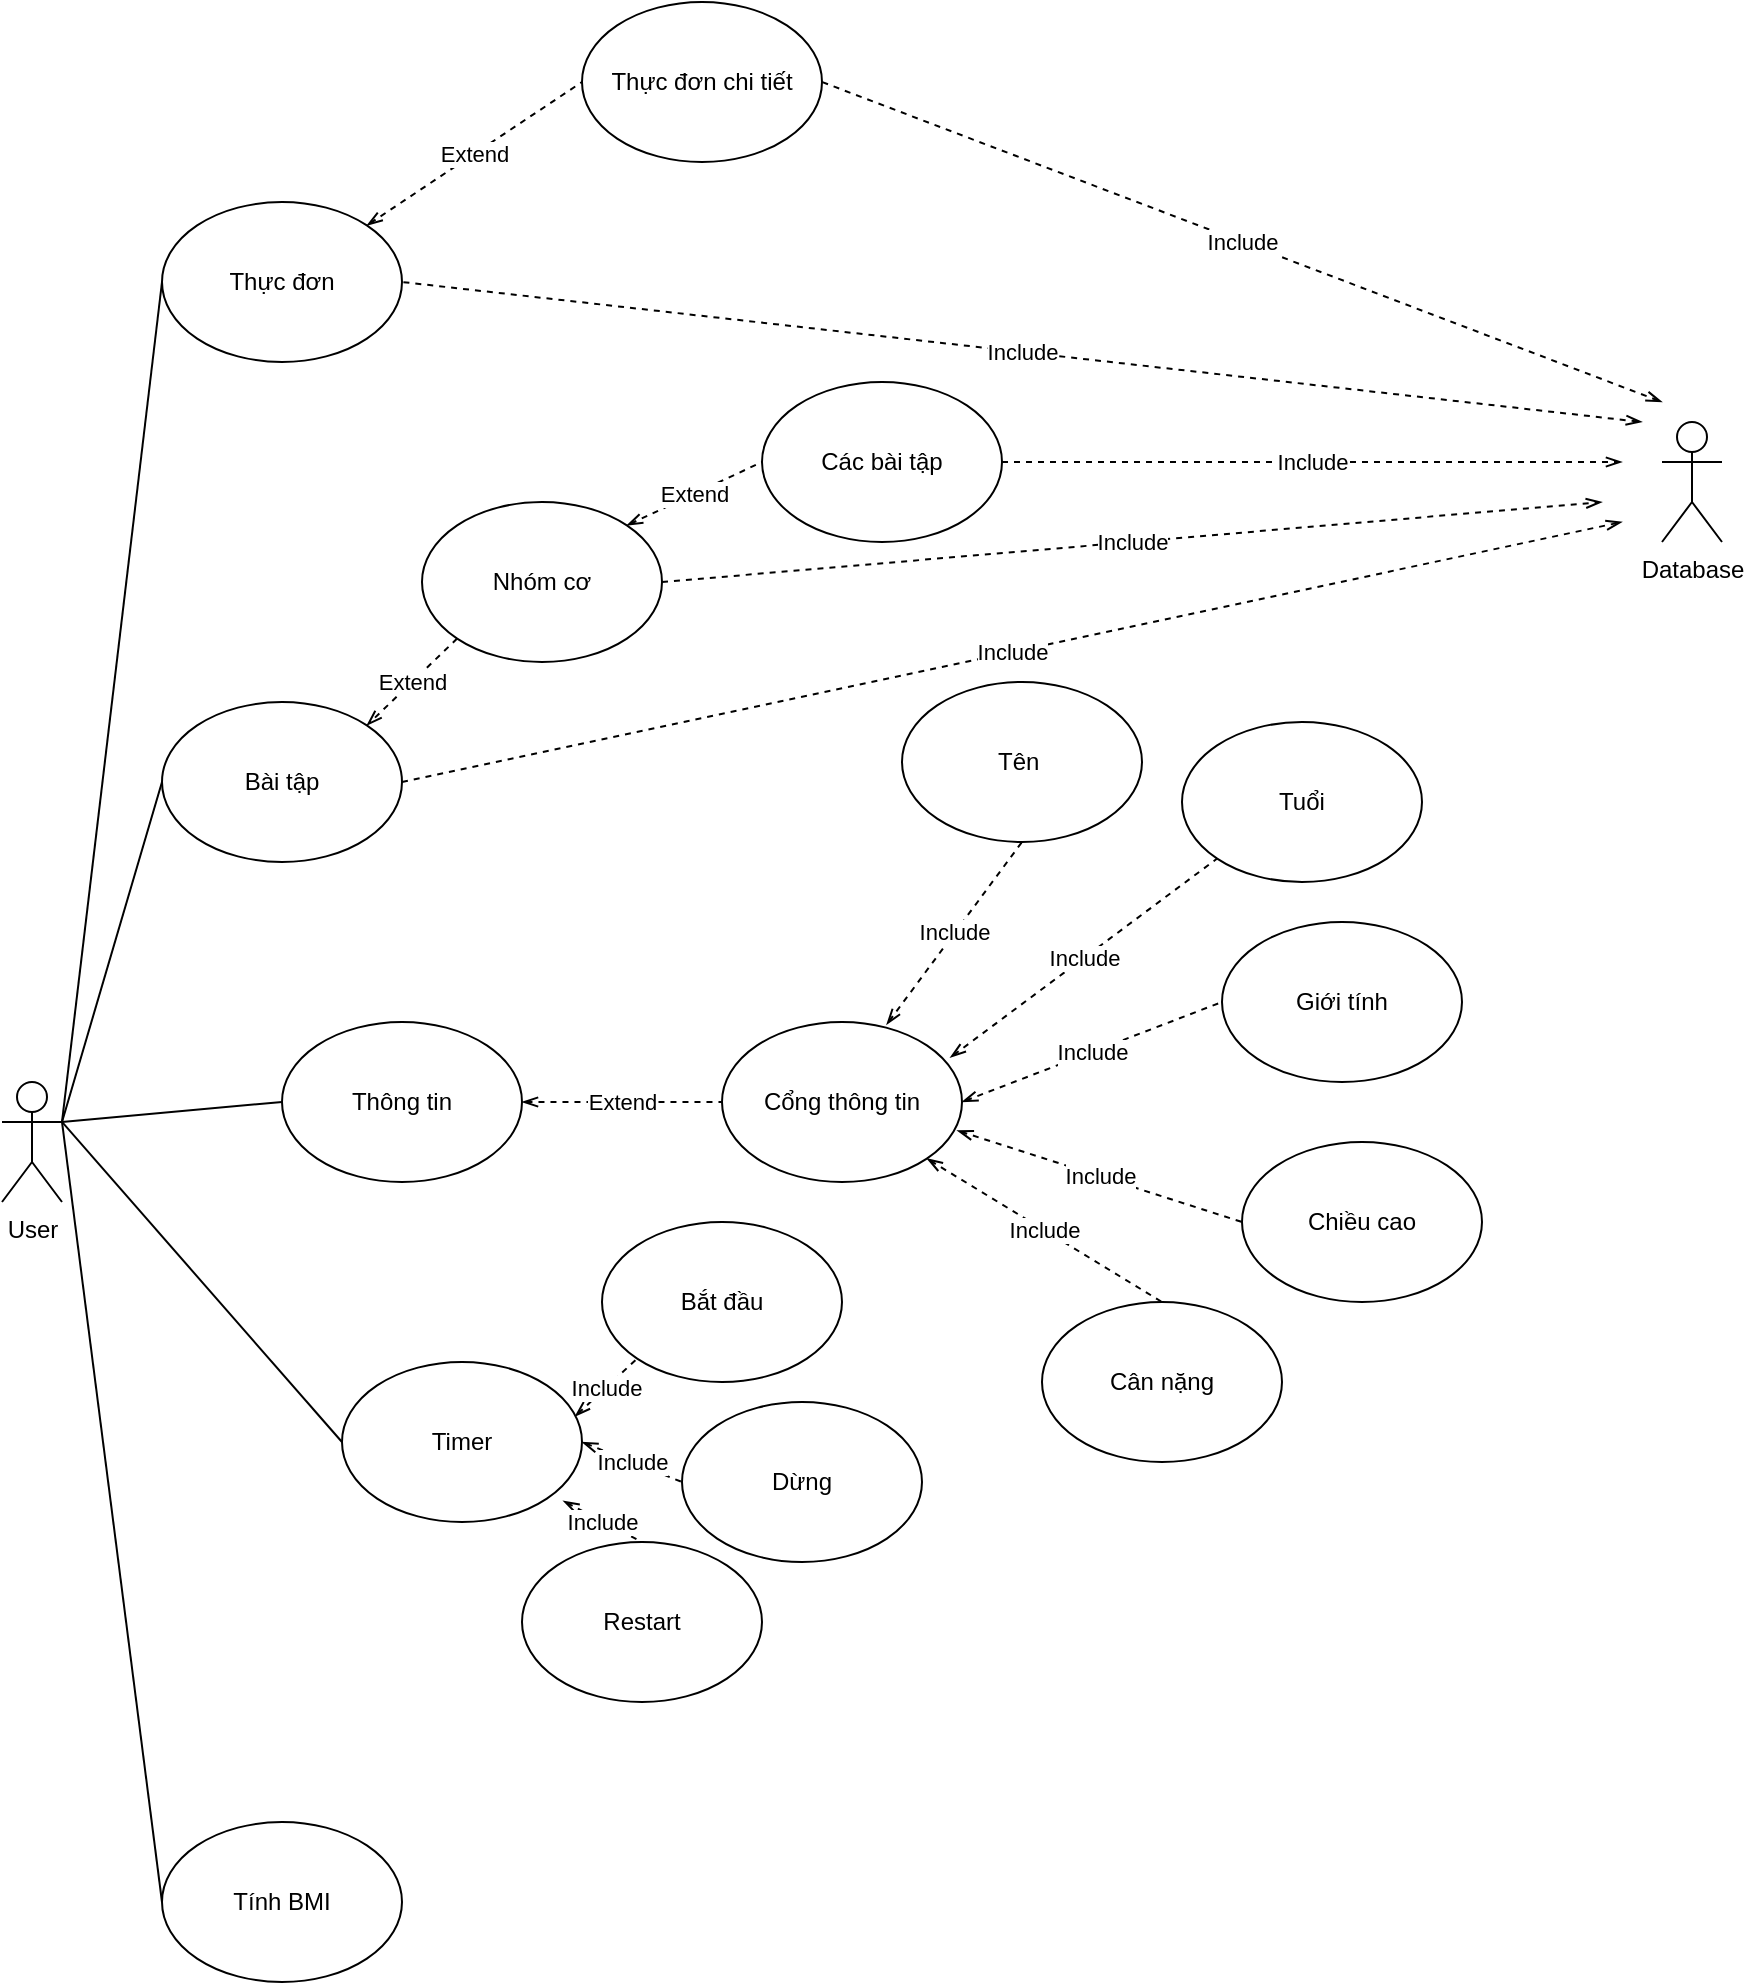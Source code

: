 <mxfile version="12.4.3" type="device" pages="1"><diagram id="TTuhqvIq1Rz83n6tGqDk" name="Page-1"><mxGraphModel dx="1054" dy="1728" grid="1" gridSize="10" guides="1" tooltips="1" connect="1" arrows="1" fold="1" page="1" pageScale="1" pageWidth="827" pageHeight="1169" math="0" shadow="0"><root><mxCell id="0"/><mxCell id="1" parent="0"/><mxCell id="OI9RNT_o0ypl_rlUgOqF-3" style="rounded=0;orthogonalLoop=1;jettySize=auto;html=1;exitX=1;exitY=0.333;exitDx=0;exitDy=0;exitPerimeter=0;entryX=0;entryY=0.5;entryDx=0;entryDy=0;endArrow=none;endFill=0;" parent="1" source="OI9RNT_o0ypl_rlUgOqF-1" target="OI9RNT_o0ypl_rlUgOqF-2" edge="1"><mxGeometry relative="1" as="geometry"/></mxCell><mxCell id="OI9RNT_o0ypl_rlUgOqF-20" style="edgeStyle=none;rounded=0;orthogonalLoop=1;jettySize=auto;html=1;exitX=1;exitY=0.333;exitDx=0;exitDy=0;exitPerimeter=0;entryX=0;entryY=0.5;entryDx=0;entryDy=0;endArrow=none;endFill=0;" parent="1" source="OI9RNT_o0ypl_rlUgOqF-1" target="OI9RNT_o0ypl_rlUgOqF-19" edge="1"><mxGeometry relative="1" as="geometry"/></mxCell><mxCell id="OI9RNT_o0ypl_rlUgOqF-40" style="edgeStyle=none;rounded=0;orthogonalLoop=1;jettySize=auto;html=1;exitX=1;exitY=0.333;exitDx=0;exitDy=0;exitPerimeter=0;entryX=0;entryY=0.5;entryDx=0;entryDy=0;endArrow=none;endFill=0;" parent="1" source="OI9RNT_o0ypl_rlUgOqF-1" target="OI9RNT_o0ypl_rlUgOqF-39" edge="1"><mxGeometry relative="1" as="geometry"/></mxCell><mxCell id="OI9RNT_o0ypl_rlUgOqF-45" style="edgeStyle=none;rounded=0;orthogonalLoop=1;jettySize=auto;html=1;exitX=1;exitY=0.333;exitDx=0;exitDy=0;exitPerimeter=0;entryX=0;entryY=0.5;entryDx=0;entryDy=0;endArrow=none;endFill=0;" parent="1" source="OI9RNT_o0ypl_rlUgOqF-1" target="OI9RNT_o0ypl_rlUgOqF-44" edge="1"><mxGeometry relative="1" as="geometry"/></mxCell><mxCell id="OI9RNT_o0ypl_rlUgOqF-48" style="edgeStyle=none;rounded=0;orthogonalLoop=1;jettySize=auto;html=1;exitX=1;exitY=0.333;exitDx=0;exitDy=0;exitPerimeter=0;entryX=0;entryY=0.5;entryDx=0;entryDy=0;endArrow=none;endFill=0;" parent="1" source="OI9RNT_o0ypl_rlUgOqF-1" target="OI9RNT_o0ypl_rlUgOqF-14" edge="1"><mxGeometry relative="1" as="geometry"><mxPoint x="290" y="380" as="targetPoint"/></mxGeometry></mxCell><mxCell id="OI9RNT_o0ypl_rlUgOqF-1" value="User" style="shape=umlActor;verticalLabelPosition=bottom;labelBackgroundColor=#ffffff;verticalAlign=top;html=1;outlineConnect=0;" parent="1" vertex="1"><mxGeometry x="180" y="220" width="30" height="60" as="geometry"/></mxCell><mxCell id="OI9RNT_o0ypl_rlUgOqF-24" value="Include" style="edgeStyle=none;rounded=0;orthogonalLoop=1;jettySize=auto;html=1;exitX=1;exitY=0.5;exitDx=0;exitDy=0;endArrow=openThin;endFill=0;dashed=1;" parent="1" source="OI9RNT_o0ypl_rlUgOqF-2" edge="1"><mxGeometry relative="1" as="geometry"><mxPoint x="990" y="-60" as="targetPoint"/></mxGeometry></mxCell><mxCell id="OI9RNT_o0ypl_rlUgOqF-37" value="Extend" style="edgeStyle=none;rounded=0;orthogonalLoop=1;jettySize=auto;html=1;exitX=0;exitY=1;exitDx=0;exitDy=0;endArrow=openThin;endFill=0;entryX=1;entryY=0;entryDx=0;entryDy=0;dashed=1;" parent="1" source="OI9RNT_o0ypl_rlUgOqF-4" target="OI9RNT_o0ypl_rlUgOqF-2" edge="1"><mxGeometry relative="1" as="geometry"><mxPoint x="350" y="10" as="targetPoint"/></mxGeometry></mxCell><mxCell id="OI9RNT_o0ypl_rlUgOqF-2" value="Bài tập" style="ellipse;whiteSpace=wrap;html=1;" parent="1" vertex="1"><mxGeometry x="260" y="30" width="120" height="80" as="geometry"/></mxCell><mxCell id="OI9RNT_o0ypl_rlUgOqF-38" value="Extend" style="edgeStyle=none;rounded=0;orthogonalLoop=1;jettySize=auto;html=1;exitX=1;exitY=0;exitDx=0;exitDy=0;entryX=0;entryY=0.5;entryDx=0;entryDy=0;endArrow=none;endFill=0;startArrow=openThin;startFill=0;dashed=1;" parent="1" source="OI9RNT_o0ypl_rlUgOqF-4" target="OI9RNT_o0ypl_rlUgOqF-5" edge="1"><mxGeometry relative="1" as="geometry"/></mxCell><mxCell id="OI9RNT_o0ypl_rlUgOqF-42" value="Include" style="edgeStyle=none;rounded=0;orthogonalLoop=1;jettySize=auto;html=1;exitX=1;exitY=0.5;exitDx=0;exitDy=0;endArrow=openThin;endFill=0;dashed=1;" parent="1" source="OI9RNT_o0ypl_rlUgOqF-4" edge="1"><mxGeometry relative="1" as="geometry"><mxPoint x="980" y="-70" as="targetPoint"/></mxGeometry></mxCell><mxCell id="OI9RNT_o0ypl_rlUgOqF-4" value="Nhóm cơ" style="ellipse;whiteSpace=wrap;html=1;" parent="1" vertex="1"><mxGeometry x="390" y="-70" width="120" height="80" as="geometry"/></mxCell><mxCell id="OI9RNT_o0ypl_rlUgOqF-43" value="Include" style="edgeStyle=none;rounded=0;orthogonalLoop=1;jettySize=auto;html=1;exitX=1;exitY=0.5;exitDx=0;exitDy=0;endArrow=openThin;endFill=0;dashed=1;" parent="1" source="OI9RNT_o0ypl_rlUgOqF-5" edge="1"><mxGeometry relative="1" as="geometry"><mxPoint x="990" y="-90" as="targetPoint"/></mxGeometry></mxCell><mxCell id="OI9RNT_o0ypl_rlUgOqF-5" value="Các bài tập" style="ellipse;whiteSpace=wrap;html=1;" parent="1" vertex="1"><mxGeometry x="560" y="-130" width="120" height="80" as="geometry"/></mxCell><mxCell id="OI9RNT_o0ypl_rlUgOqF-32" value="Include" style="edgeStyle=none;rounded=0;orthogonalLoop=1;jettySize=auto;html=1;exitX=0.686;exitY=0.016;exitDx=0;exitDy=0;entryX=0.5;entryY=1;entryDx=0;entryDy=0;endArrow=none;endFill=0;exitPerimeter=0;dashed=1;startArrow=openThin;startFill=0;" parent="1" source="OI9RNT_o0ypl_rlUgOqF-6" target="OI9RNT_o0ypl_rlUgOqF-8" edge="1"><mxGeometry relative="1" as="geometry"/></mxCell><mxCell id="OI9RNT_o0ypl_rlUgOqF-33" value="Include" style="edgeStyle=none;rounded=0;orthogonalLoop=1;jettySize=auto;html=1;exitX=0.951;exitY=0.222;exitDx=0;exitDy=0;entryX=0;entryY=1;entryDx=0;entryDy=0;endArrow=none;endFill=0;exitPerimeter=0;dashed=1;startArrow=openThin;startFill=0;" parent="1" source="OI9RNT_o0ypl_rlUgOqF-6" target="OI9RNT_o0ypl_rlUgOqF-9" edge="1"><mxGeometry relative="1" as="geometry"/></mxCell><mxCell id="OI9RNT_o0ypl_rlUgOqF-34" value="Include" style="edgeStyle=none;rounded=0;orthogonalLoop=1;jettySize=auto;html=1;exitX=1;exitY=0.5;exitDx=0;exitDy=0;entryX=0;entryY=0.5;entryDx=0;entryDy=0;endArrow=none;endFill=0;dashed=1;startArrow=openThin;startFill=0;" parent="1" source="OI9RNT_o0ypl_rlUgOqF-6" target="OI9RNT_o0ypl_rlUgOqF-10" edge="1"><mxGeometry relative="1" as="geometry"/></mxCell><mxCell id="OI9RNT_o0ypl_rlUgOqF-35" value="Include" style="edgeStyle=none;rounded=0;orthogonalLoop=1;jettySize=auto;html=1;exitX=0.98;exitY=0.678;exitDx=0;exitDy=0;entryX=0;entryY=0.5;entryDx=0;entryDy=0;endArrow=none;endFill=0;exitPerimeter=0;dashed=1;startArrow=openThin;startFill=0;" parent="1" source="OI9RNT_o0ypl_rlUgOqF-6" target="OI9RNT_o0ypl_rlUgOqF-11" edge="1"><mxGeometry relative="1" as="geometry"/></mxCell><mxCell id="OI9RNT_o0ypl_rlUgOqF-36" value="Include" style="edgeStyle=none;rounded=0;orthogonalLoop=1;jettySize=auto;html=1;exitX=1;exitY=1;exitDx=0;exitDy=0;entryX=0.5;entryY=0;entryDx=0;entryDy=0;endArrow=none;endFill=0;dashed=1;startArrow=openThin;startFill=0;" parent="1" source="OI9RNT_o0ypl_rlUgOqF-6" target="OI9RNT_o0ypl_rlUgOqF-12" edge="1"><mxGeometry relative="1" as="geometry"/></mxCell><mxCell id="OI9RNT_o0ypl_rlUgOqF-6" value="Cổng thông tin" style="ellipse;whiteSpace=wrap;html=1;" parent="1" vertex="1"><mxGeometry x="540" y="190" width="120" height="80" as="geometry"/></mxCell><mxCell id="OI9RNT_o0ypl_rlUgOqF-8" value="Tên&amp;nbsp;" style="ellipse;whiteSpace=wrap;html=1;" parent="1" vertex="1"><mxGeometry x="630" y="20" width="120" height="80" as="geometry"/></mxCell><mxCell id="OI9RNT_o0ypl_rlUgOqF-9" value="Tuổi" style="ellipse;whiteSpace=wrap;html=1;" parent="1" vertex="1"><mxGeometry x="770" y="40" width="120" height="80" as="geometry"/></mxCell><mxCell id="OI9RNT_o0ypl_rlUgOqF-10" value="Giới tính" style="ellipse;whiteSpace=wrap;html=1;" parent="1" vertex="1"><mxGeometry x="790" y="140" width="120" height="80" as="geometry"/></mxCell><mxCell id="OI9RNT_o0ypl_rlUgOqF-11" value="Chiều cao" style="ellipse;whiteSpace=wrap;html=1;" parent="1" vertex="1"><mxGeometry x="800" y="250" width="120" height="80" as="geometry"/></mxCell><mxCell id="OI9RNT_o0ypl_rlUgOqF-12" value="Cân nặng" style="ellipse;whiteSpace=wrap;html=1;" parent="1" vertex="1"><mxGeometry x="700" y="330" width="120" height="80" as="geometry"/></mxCell><mxCell id="OI9RNT_o0ypl_rlUgOqF-29" value="Include" style="edgeStyle=none;rounded=0;orthogonalLoop=1;jettySize=auto;html=1;exitX=0.971;exitY=0.34;exitDx=0;exitDy=0;entryX=0;entryY=1;entryDx=0;entryDy=0;endArrow=none;endFill=0;exitPerimeter=0;dashed=1;startArrow=openThin;startFill=0;" parent="1" source="OI9RNT_o0ypl_rlUgOqF-14" target="OI9RNT_o0ypl_rlUgOqF-16" edge="1"><mxGeometry relative="1" as="geometry"/></mxCell><mxCell id="OI9RNT_o0ypl_rlUgOqF-30" value="Include" style="edgeStyle=none;rounded=0;orthogonalLoop=1;jettySize=auto;html=1;exitX=1;exitY=0.5;exitDx=0;exitDy=0;entryX=0;entryY=0.5;entryDx=0;entryDy=0;endArrow=none;endFill=0;dashed=1;startArrow=openThin;startFill=0;" parent="1" source="OI9RNT_o0ypl_rlUgOqF-14" target="OI9RNT_o0ypl_rlUgOqF-17" edge="1"><mxGeometry relative="1" as="geometry"/></mxCell><mxCell id="OI9RNT_o0ypl_rlUgOqF-31" value="Include" style="edgeStyle=none;rounded=0;orthogonalLoop=1;jettySize=auto;html=1;exitX=0.922;exitY=0.869;exitDx=0;exitDy=0;entryX=0.5;entryY=0;entryDx=0;entryDy=0;endArrow=none;endFill=0;exitPerimeter=0;dashed=1;startArrow=openThin;startFill=0;" parent="1" source="OI9RNT_o0ypl_rlUgOqF-14" target="OI9RNT_o0ypl_rlUgOqF-18" edge="1"><mxGeometry relative="1" as="geometry"/></mxCell><mxCell id="OI9RNT_o0ypl_rlUgOqF-14" value="Timer" style="ellipse;whiteSpace=wrap;html=1;" parent="1" vertex="1"><mxGeometry x="350" y="360" width="120" height="80" as="geometry"/></mxCell><mxCell id="OI9RNT_o0ypl_rlUgOqF-16" value="Bắt đầu" style="ellipse;whiteSpace=wrap;html=1;" parent="1" vertex="1"><mxGeometry x="480" y="290" width="120" height="80" as="geometry"/></mxCell><mxCell id="OI9RNT_o0ypl_rlUgOqF-17" value="Dừng" style="ellipse;whiteSpace=wrap;html=1;" parent="1" vertex="1"><mxGeometry x="520" y="380" width="120" height="80" as="geometry"/></mxCell><mxCell id="OI9RNT_o0ypl_rlUgOqF-18" value="Restart" style="ellipse;whiteSpace=wrap;html=1;" parent="1" vertex="1"><mxGeometry x="440" y="450" width="120" height="80" as="geometry"/></mxCell><mxCell id="OI9RNT_o0ypl_rlUgOqF-19" value="Tính BMI" style="ellipse;whiteSpace=wrap;html=1;" parent="1" vertex="1"><mxGeometry x="260" y="590" width="120" height="80" as="geometry"/></mxCell><mxCell id="OI9RNT_o0ypl_rlUgOqF-41" value="Include" style="edgeStyle=none;rounded=0;orthogonalLoop=1;jettySize=auto;html=1;entryX=1;entryY=0.5;entryDx=0;entryDy=0;endArrow=none;endFill=0;startArrow=openThin;startFill=0;dashed=1;" parent="1" target="OI9RNT_o0ypl_rlUgOqF-39" edge="1"><mxGeometry relative="1" as="geometry"><mxPoint x="1000" y="-110" as="sourcePoint"/></mxGeometry></mxCell><mxCell id="OI9RNT_o0ypl_rlUgOqF-21" value="Database&lt;br&gt;" style="shape=umlActor;verticalLabelPosition=bottom;labelBackgroundColor=#ffffff;verticalAlign=top;html=1;outlineConnect=0;" parent="1" vertex="1"><mxGeometry x="1010" y="-110" width="30" height="60" as="geometry"/></mxCell><mxCell id="OI9RNT_o0ypl_rlUgOqF-39" value="Thực đơn" style="ellipse;whiteSpace=wrap;html=1;" parent="1" vertex="1"><mxGeometry x="260" y="-220" width="120" height="80" as="geometry"/></mxCell><mxCell id="OI9RNT_o0ypl_rlUgOqF-46" value="Extend" style="edgeStyle=none;rounded=0;orthogonalLoop=1;jettySize=auto;html=1;exitX=1;exitY=0.5;exitDx=0;exitDy=0;entryX=0;entryY=0.5;entryDx=0;entryDy=0;endArrow=none;endFill=0;startArrow=openThin;startFill=0;dashed=1;" parent="1" source="OI9RNT_o0ypl_rlUgOqF-44" target="OI9RNT_o0ypl_rlUgOqF-6" edge="1"><mxGeometry relative="1" as="geometry"/></mxCell><mxCell id="OI9RNT_o0ypl_rlUgOqF-44" value="Thông tin" style="ellipse;whiteSpace=wrap;html=1;" parent="1" vertex="1"><mxGeometry x="320" y="190" width="120" height="80" as="geometry"/></mxCell><mxCell id="OI9RNT_o0ypl_rlUgOqF-53" value="Thực đơn chi tiết" style="ellipse;whiteSpace=wrap;html=1;" parent="1" vertex="1"><mxGeometry x="470" y="-320" width="120" height="80" as="geometry"/></mxCell><mxCell id="OI9RNT_o0ypl_rlUgOqF-54" value="Extend" style="edgeStyle=none;rounded=0;orthogonalLoop=1;jettySize=auto;html=1;exitX=1;exitY=0;exitDx=0;exitDy=0;entryX=0;entryY=0.5;entryDx=0;entryDy=0;endArrow=none;endFill=0;startArrow=openThin;startFill=0;dashed=1;" parent="1" source="OI9RNT_o0ypl_rlUgOqF-39" target="OI9RNT_o0ypl_rlUgOqF-53" edge="1"><mxGeometry relative="1" as="geometry"><mxPoint x="359.996" y="-264.144" as="sourcePoint"/><mxPoint x="427.57" y="-295.86" as="targetPoint"/></mxGeometry></mxCell><mxCell id="OI9RNT_o0ypl_rlUgOqF-55" value="Include" style="edgeStyle=none;rounded=0;orthogonalLoop=1;jettySize=auto;html=1;entryX=1;entryY=0.5;entryDx=0;entryDy=0;endArrow=none;endFill=0;startArrow=openThin;startFill=0;dashed=1;" parent="1" target="OI9RNT_o0ypl_rlUgOqF-53" edge="1"><mxGeometry relative="1" as="geometry"><mxPoint x="1010" y="-120" as="sourcePoint"/><mxPoint x="500" y="-270" as="targetPoint"/></mxGeometry></mxCell></root></mxGraphModel></diagram></mxfile>